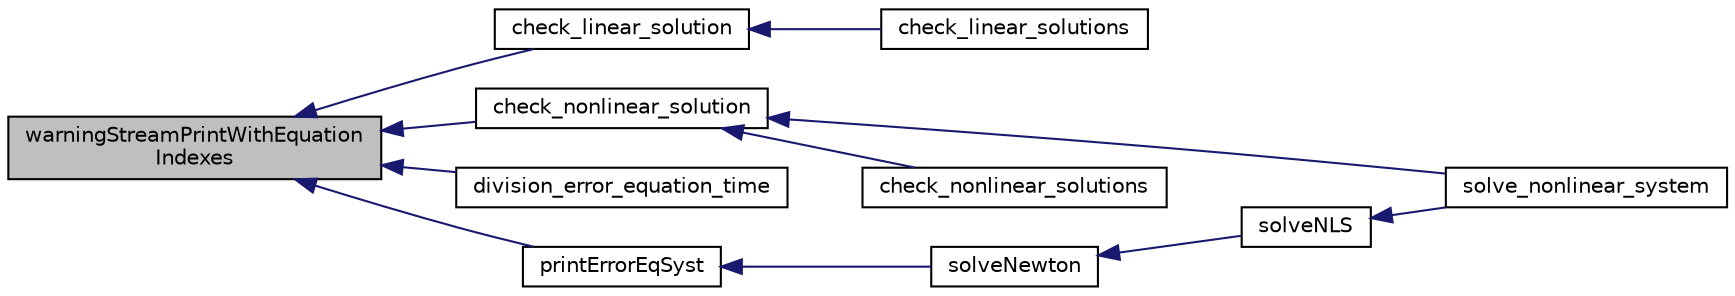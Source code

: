 digraph "warningStreamPrintWithEquationIndexes"
{
  edge [fontname="Helvetica",fontsize="10",labelfontname="Helvetica",labelfontsize="10"];
  node [fontname="Helvetica",fontsize="10",shape=record];
  rankdir="LR";
  Node305 [label="warningStreamPrintWithEquation\lIndexes",height=0.2,width=0.4,color="black", fillcolor="grey75", style="filled", fontcolor="black"];
  Node305 -> Node306 [dir="back",color="midnightblue",fontsize="10",style="solid",fontname="Helvetica"];
  Node306 [label="check_linear_solution",height=0.2,width=0.4,color="black", fillcolor="white", style="filled",URL="$d1/d69/build_2include_2omc_2c_2simulation_2solver_2linear_system_8c.html#af62b4e4d2756eaf12c8149bbec02864b"];
  Node306 -> Node307 [dir="back",color="midnightblue",fontsize="10",style="solid",fontname="Helvetica"];
  Node307 [label="check_linear_solutions",height=0.2,width=0.4,color="black", fillcolor="white", style="filled",URL="$d8/da5/_simulation_runtime_2c_2simulation_2solver_2linear_system_8h.html#ad72a0bdfa452ab6c3ad9eb2d145b1096"];
  Node305 -> Node308 [dir="back",color="midnightblue",fontsize="10",style="solid",fontname="Helvetica"];
  Node308 [label="check_nonlinear_solution",height=0.2,width=0.4,color="black", fillcolor="white", style="filled",URL="$dd/d6c/build_2include_2omc_2c_2simulation_2solver_2nonlinear_system_8c.html#a7924cf0b0fe19b3776951c4c4e90721d"];
  Node308 -> Node309 [dir="back",color="midnightblue",fontsize="10",style="solid",fontname="Helvetica"];
  Node309 [label="solve_nonlinear_system",height=0.2,width=0.4,color="black", fillcolor="white", style="filled",URL="$d0/d38/_simulation_runtime_2c_2simulation_2solver_2nonlinear_system_8h.html#ab0dab4c5c0a1140a09eb29e0c593070c"];
  Node308 -> Node310 [dir="back",color="midnightblue",fontsize="10",style="solid",fontname="Helvetica"];
  Node310 [label="check_nonlinear_solutions",height=0.2,width=0.4,color="black", fillcolor="white", style="filled",URL="$d0/d38/_simulation_runtime_2c_2simulation_2solver_2nonlinear_system_8h.html#a69b02d50bd69f9a6f3c668448bf64600"];
  Node305 -> Node311 [dir="back",color="midnightblue",fontsize="10",style="solid",fontname="Helvetica"];
  Node311 [label="division_error_equation_time",height=0.2,width=0.4,color="black", fillcolor="white", style="filled",URL="$d9/de5/_simulation_runtime_2c_2util_2division_8h.html#ae4b08f6be35cfa0cdd7291a670e0b4c7"];
  Node305 -> Node312 [dir="back",color="midnightblue",fontsize="10",style="solid",fontname="Helvetica"];
  Node312 [label="printErrorEqSyst",height=0.2,width=0.4,color="black", fillcolor="white", style="filled",URL="$d9/d4a/_simulation_runtime_2c_2util_2varinfo_8h.html#a11b9cdb925c7c74ae93e22db7b33ce6c"];
  Node312 -> Node313 [dir="back",color="midnightblue",fontsize="10",style="solid",fontname="Helvetica"];
  Node313 [label="solveNewton",height=0.2,width=0.4,color="black", fillcolor="white", style="filled",URL="$d4/de2/nonlinear_solver_newton_8h.html#a38ba64dd08361053b03a65265601066a"];
  Node313 -> Node314 [dir="back",color="midnightblue",fontsize="10",style="solid",fontname="Helvetica"];
  Node314 [label="solveNLS",height=0.2,width=0.4,color="black", fillcolor="white", style="filled",URL="$dd/d6c/build_2include_2omc_2c_2simulation_2solver_2nonlinear_system_8c.html#adbab09aaddf4cae686163982ee1baa72"];
  Node314 -> Node309 [dir="back",color="midnightblue",fontsize="10",style="solid",fontname="Helvetica"];
}
